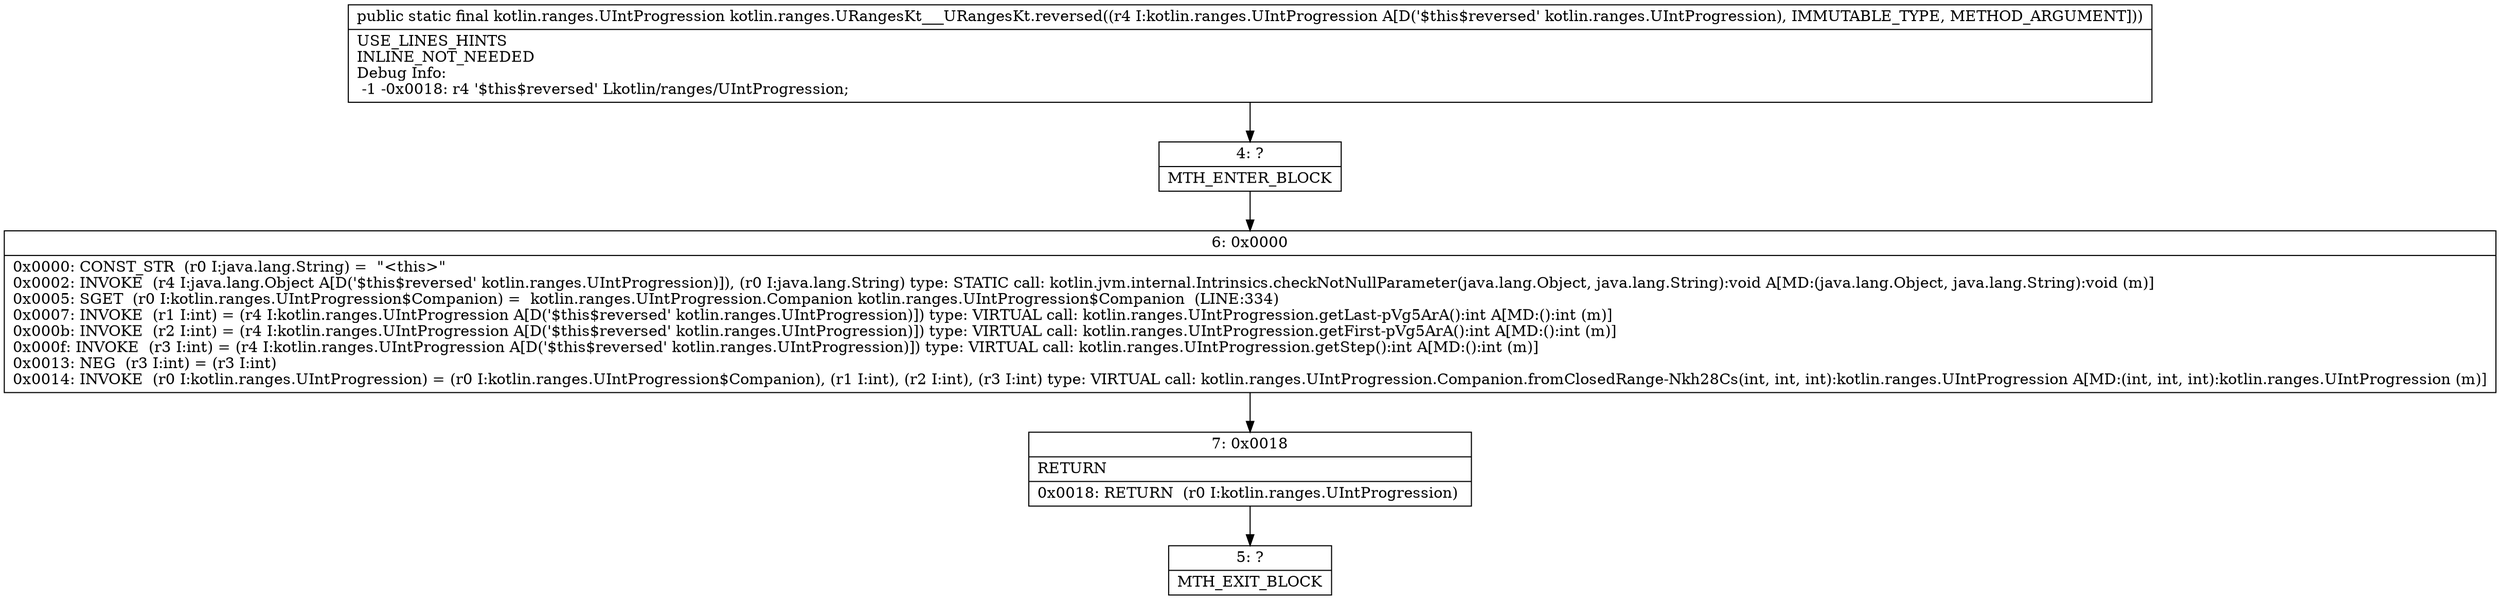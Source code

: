 digraph "CFG forkotlin.ranges.URangesKt___URangesKt.reversed(Lkotlin\/ranges\/UIntProgression;)Lkotlin\/ranges\/UIntProgression;" {
Node_4 [shape=record,label="{4\:\ ?|MTH_ENTER_BLOCK\l}"];
Node_6 [shape=record,label="{6\:\ 0x0000|0x0000: CONST_STR  (r0 I:java.lang.String) =  \"\<this\>\" \l0x0002: INVOKE  (r4 I:java.lang.Object A[D('$this$reversed' kotlin.ranges.UIntProgression)]), (r0 I:java.lang.String) type: STATIC call: kotlin.jvm.internal.Intrinsics.checkNotNullParameter(java.lang.Object, java.lang.String):void A[MD:(java.lang.Object, java.lang.String):void (m)]\l0x0005: SGET  (r0 I:kotlin.ranges.UIntProgression$Companion) =  kotlin.ranges.UIntProgression.Companion kotlin.ranges.UIntProgression$Companion  (LINE:334)\l0x0007: INVOKE  (r1 I:int) = (r4 I:kotlin.ranges.UIntProgression A[D('$this$reversed' kotlin.ranges.UIntProgression)]) type: VIRTUAL call: kotlin.ranges.UIntProgression.getLast\-pVg5ArA():int A[MD:():int (m)]\l0x000b: INVOKE  (r2 I:int) = (r4 I:kotlin.ranges.UIntProgression A[D('$this$reversed' kotlin.ranges.UIntProgression)]) type: VIRTUAL call: kotlin.ranges.UIntProgression.getFirst\-pVg5ArA():int A[MD:():int (m)]\l0x000f: INVOKE  (r3 I:int) = (r4 I:kotlin.ranges.UIntProgression A[D('$this$reversed' kotlin.ranges.UIntProgression)]) type: VIRTUAL call: kotlin.ranges.UIntProgression.getStep():int A[MD:():int (m)]\l0x0013: NEG  (r3 I:int) = (r3 I:int) \l0x0014: INVOKE  (r0 I:kotlin.ranges.UIntProgression) = (r0 I:kotlin.ranges.UIntProgression$Companion), (r1 I:int), (r2 I:int), (r3 I:int) type: VIRTUAL call: kotlin.ranges.UIntProgression.Companion.fromClosedRange\-Nkh28Cs(int, int, int):kotlin.ranges.UIntProgression A[MD:(int, int, int):kotlin.ranges.UIntProgression (m)]\l}"];
Node_7 [shape=record,label="{7\:\ 0x0018|RETURN\l|0x0018: RETURN  (r0 I:kotlin.ranges.UIntProgression) \l}"];
Node_5 [shape=record,label="{5\:\ ?|MTH_EXIT_BLOCK\l}"];
MethodNode[shape=record,label="{public static final kotlin.ranges.UIntProgression kotlin.ranges.URangesKt___URangesKt.reversed((r4 I:kotlin.ranges.UIntProgression A[D('$this$reversed' kotlin.ranges.UIntProgression), IMMUTABLE_TYPE, METHOD_ARGUMENT]))  | USE_LINES_HINTS\lINLINE_NOT_NEEDED\lDebug Info:\l  \-1 \-0x0018: r4 '$this$reversed' Lkotlin\/ranges\/UIntProgression;\l}"];
MethodNode -> Node_4;Node_4 -> Node_6;
Node_6 -> Node_7;
Node_7 -> Node_5;
}

